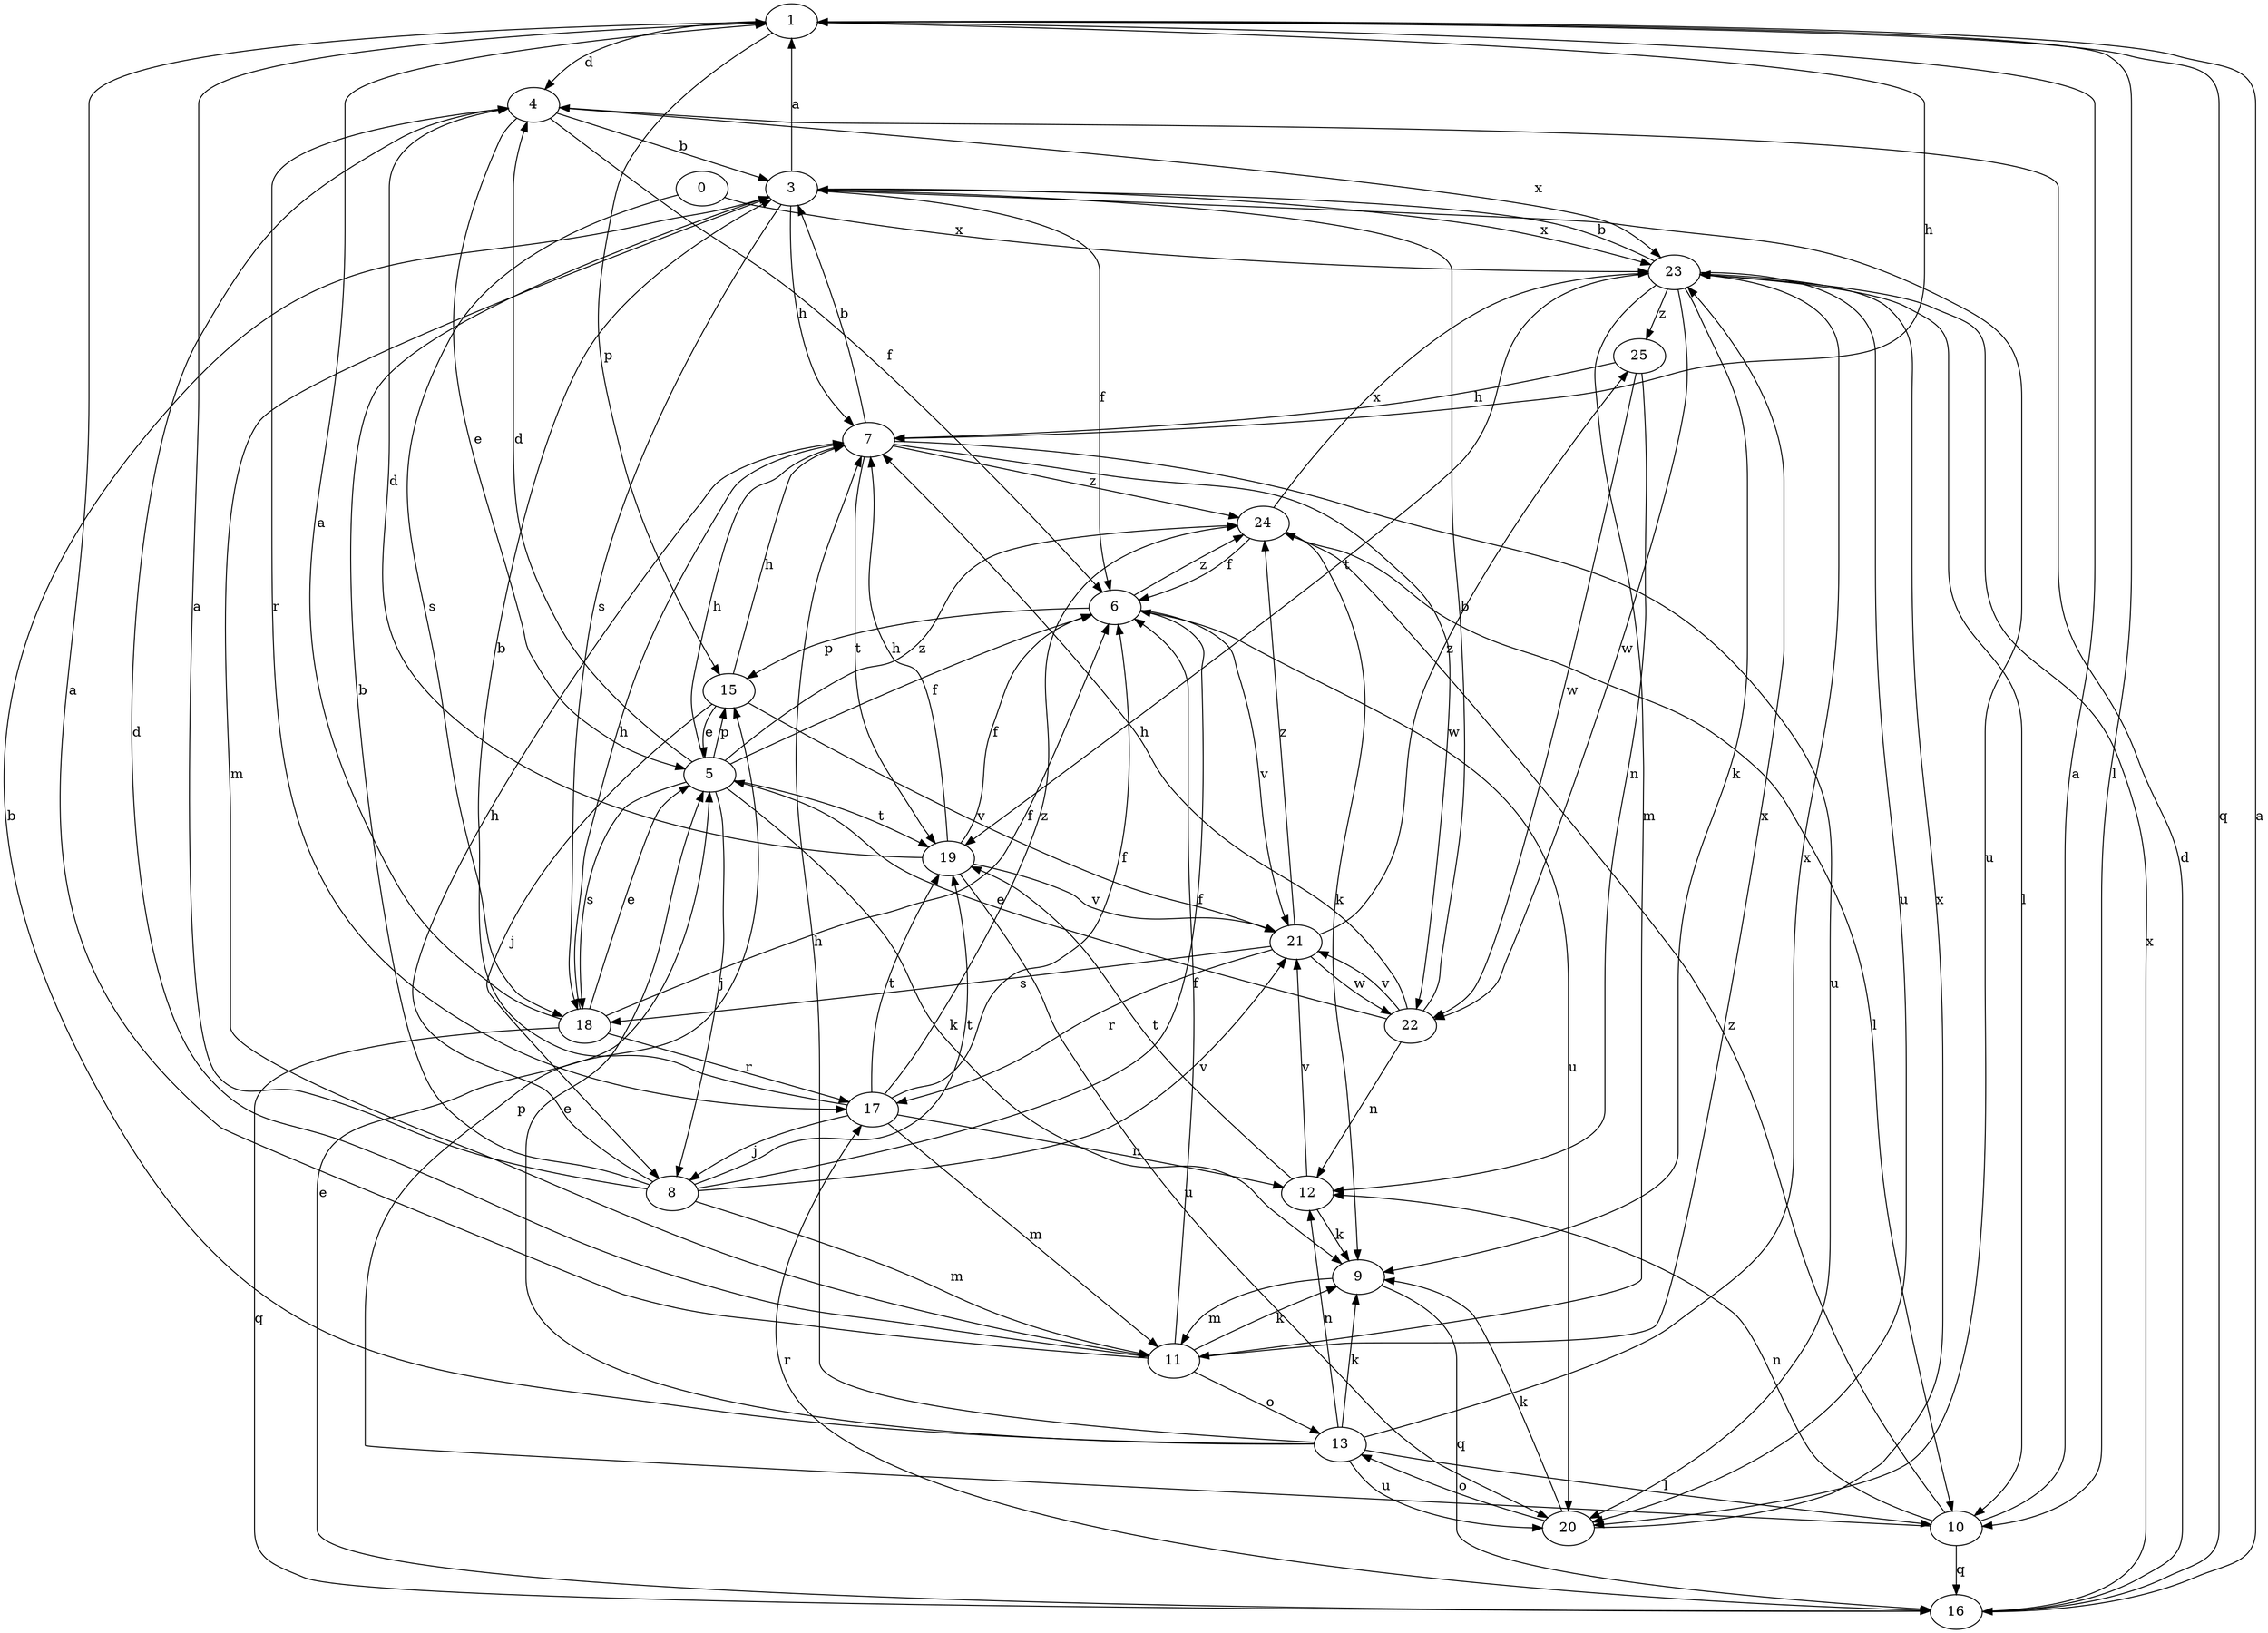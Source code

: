 strict digraph  {
1;
3;
4;
5;
6;
7;
8;
9;
10;
11;
12;
0;
13;
15;
16;
17;
18;
19;
20;
21;
22;
23;
24;
25;
1 -> 4  [label=d];
1 -> 7  [label=h];
1 -> 10  [label=l];
1 -> 15  [label=p];
1 -> 16  [label=q];
3 -> 1  [label=a];
3 -> 6  [label=f];
3 -> 7  [label=h];
3 -> 11  [label=m];
3 -> 18  [label=s];
3 -> 20  [label=u];
3 -> 23  [label=x];
4 -> 3  [label=b];
4 -> 5  [label=e];
4 -> 6  [label=f];
4 -> 17  [label=r];
4 -> 23  [label=x];
5 -> 4  [label=d];
5 -> 6  [label=f];
5 -> 7  [label=h];
5 -> 8  [label=j];
5 -> 9  [label=k];
5 -> 15  [label=p];
5 -> 18  [label=s];
5 -> 19  [label=t];
5 -> 24  [label=z];
6 -> 15  [label=p];
6 -> 20  [label=u];
6 -> 21  [label=v];
6 -> 24  [label=z];
7 -> 3  [label=b];
7 -> 19  [label=t];
7 -> 20  [label=u];
7 -> 22  [label=w];
7 -> 24  [label=z];
8 -> 1  [label=a];
8 -> 3  [label=b];
8 -> 6  [label=f];
8 -> 7  [label=h];
8 -> 11  [label=m];
8 -> 19  [label=t];
8 -> 21  [label=v];
9 -> 11  [label=m];
9 -> 16  [label=q];
10 -> 1  [label=a];
10 -> 12  [label=n];
10 -> 15  [label=p];
10 -> 16  [label=q];
10 -> 24  [label=z];
11 -> 1  [label=a];
11 -> 4  [label=d];
11 -> 6  [label=f];
11 -> 9  [label=k];
11 -> 13  [label=o];
11 -> 23  [label=x];
12 -> 9  [label=k];
12 -> 19  [label=t];
12 -> 21  [label=v];
0 -> 18  [label=s];
0 -> 23  [label=x];
13 -> 3  [label=b];
13 -> 5  [label=e];
13 -> 7  [label=h];
13 -> 9  [label=k];
13 -> 10  [label=l];
13 -> 12  [label=n];
13 -> 20  [label=u];
13 -> 23  [label=x];
15 -> 5  [label=e];
15 -> 7  [label=h];
15 -> 8  [label=j];
15 -> 21  [label=v];
16 -> 1  [label=a];
16 -> 4  [label=d];
16 -> 5  [label=e];
16 -> 17  [label=r];
16 -> 23  [label=x];
17 -> 3  [label=b];
17 -> 6  [label=f];
17 -> 8  [label=j];
17 -> 11  [label=m];
17 -> 12  [label=n];
17 -> 19  [label=t];
17 -> 24  [label=z];
18 -> 1  [label=a];
18 -> 5  [label=e];
18 -> 6  [label=f];
18 -> 7  [label=h];
18 -> 16  [label=q];
18 -> 17  [label=r];
19 -> 4  [label=d];
19 -> 6  [label=f];
19 -> 7  [label=h];
19 -> 20  [label=u];
19 -> 21  [label=v];
20 -> 9  [label=k];
20 -> 13  [label=o];
20 -> 23  [label=x];
21 -> 17  [label=r];
21 -> 18  [label=s];
21 -> 22  [label=w];
21 -> 24  [label=z];
21 -> 25  [label=z];
22 -> 3  [label=b];
22 -> 5  [label=e];
22 -> 7  [label=h];
22 -> 12  [label=n];
22 -> 21  [label=v];
23 -> 3  [label=b];
23 -> 9  [label=k];
23 -> 10  [label=l];
23 -> 11  [label=m];
23 -> 19  [label=t];
23 -> 20  [label=u];
23 -> 22  [label=w];
23 -> 25  [label=z];
24 -> 6  [label=f];
24 -> 9  [label=k];
24 -> 10  [label=l];
24 -> 23  [label=x];
25 -> 7  [label=h];
25 -> 12  [label=n];
25 -> 22  [label=w];
}
